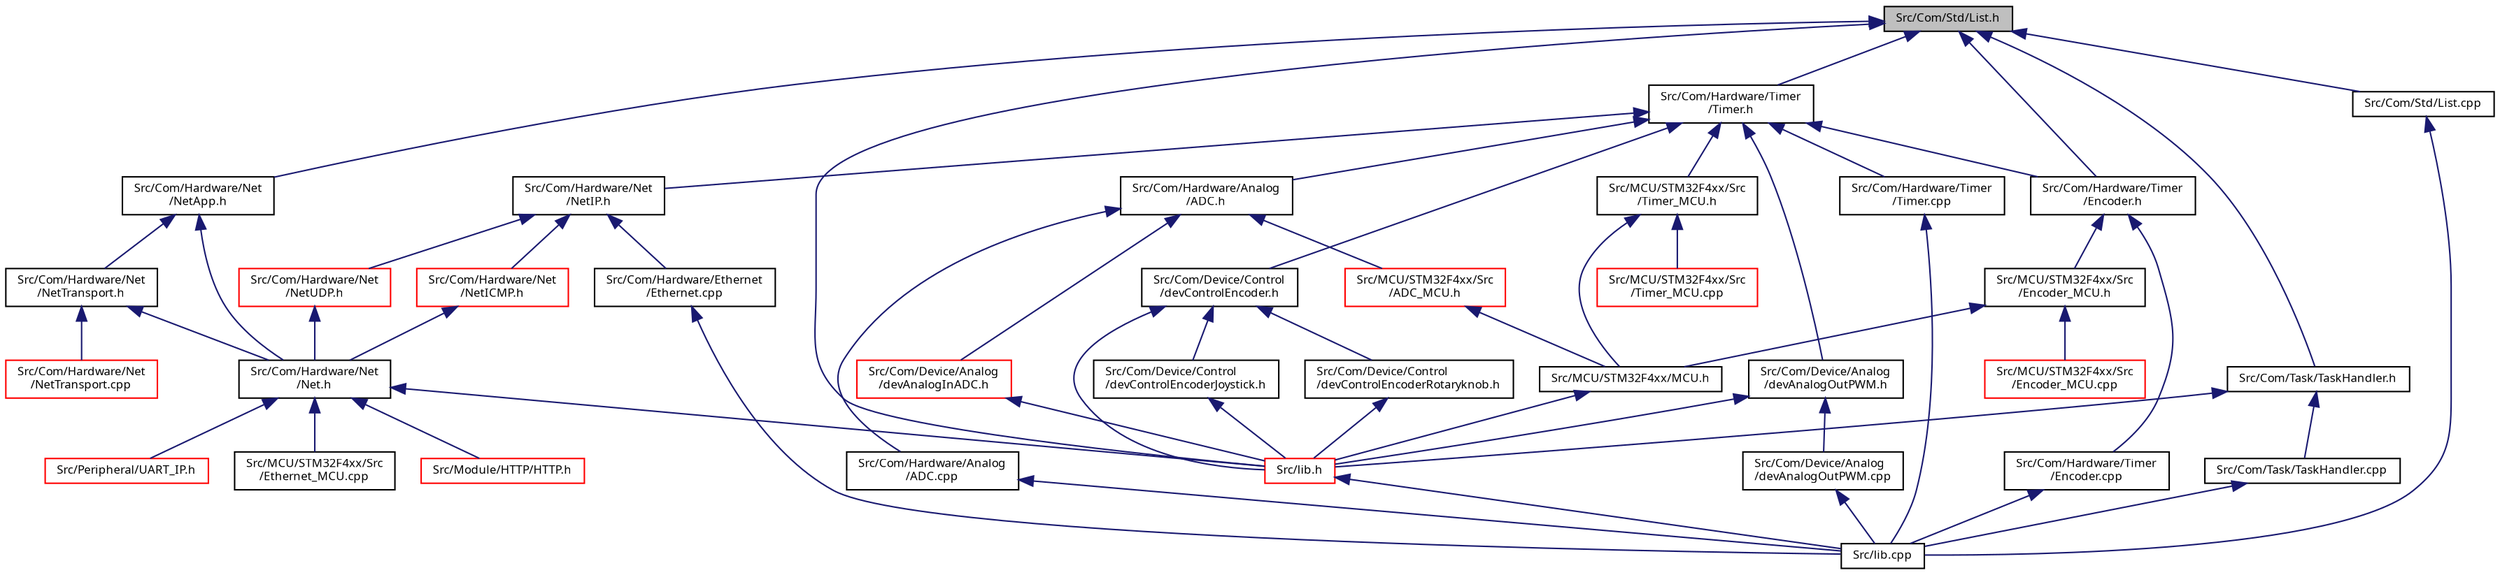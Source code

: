 digraph "Src/Com/Std/List.h"
{
  edge [fontname="Sans",fontsize="8",labelfontname="Sans",labelfontsize="8"];
  node [fontname="Sans",fontsize="8",shape=record];
  Node1 [label="Src/Com/Std/List.h",height=0.2,width=0.4,color="black", fillcolor="grey75", style="filled", fontcolor="black"];
  Node1 -> Node2 [dir="back",color="midnightblue",fontsize="8",style="solid",fontname="Sans"];
  Node2 [label="Src/Com/Hardware/Net\l/NetApp.h",height=0.2,width=0.4,color="black", fillcolor="white", style="filled",URL="$_net_app_8h_source.html"];
  Node2 -> Node3 [dir="back",color="midnightblue",fontsize="8",style="solid",fontname="Sans"];
  Node3 [label="Src/Com/Hardware/Net\l/Net.h",height=0.2,width=0.4,color="black", fillcolor="white", style="filled",URL="$_net_8h.html"];
  Node3 -> Node4 [dir="back",color="midnightblue",fontsize="8",style="solid",fontname="Sans"];
  Node4 [label="Src/lib.h",height=0.2,width=0.4,color="red", fillcolor="white", style="filled",URL="$lib_8h.html",tooltip="Library main include file. "];
  Node4 -> Node5 [dir="back",color="midnightblue",fontsize="8",style="solid",fontname="Sans"];
  Node5 [label="Src/lib.cpp",height=0.2,width=0.4,color="black", fillcolor="white", style="filled",URL="$lib_8cpp.html",tooltip="Summary of complete library code. "];
  Node3 -> Node6 [dir="back",color="midnightblue",fontsize="8",style="solid",fontname="Sans"];
  Node6 [label="Src/MCU/STM32F4xx/Src\l/Ethernet_MCU.cpp",height=0.2,width=0.4,color="black", fillcolor="white", style="filled",URL="$_ethernet___m_c_u_8cpp_source.html"];
  Node3 -> Node7 [dir="back",color="midnightblue",fontsize="8",style="solid",fontname="Sans"];
  Node7 [label="Src/Module/HTTP/HTTP.h",height=0.2,width=0.4,color="red", fillcolor="white", style="filled",URL="$_h_t_t_p_2_h_t_t_p_8h_source.html"];
  Node3 -> Node8 [dir="back",color="midnightblue",fontsize="8",style="solid",fontname="Sans"];
  Node8 [label="Src/Peripheral/UART_IP.h",height=0.2,width=0.4,color="red", fillcolor="white", style="filled",URL="$_u_a_r_t___i_p_8h.html"];
  Node2 -> Node9 [dir="back",color="midnightblue",fontsize="8",style="solid",fontname="Sans"];
  Node9 [label="Src/Com/Hardware/Net\l/NetTransport.h",height=0.2,width=0.4,color="black", fillcolor="white", style="filled",URL="$_net_transport_8h_source.html"];
  Node9 -> Node3 [dir="back",color="midnightblue",fontsize="8",style="solid",fontname="Sans"];
  Node9 -> Node10 [dir="back",color="midnightblue",fontsize="8",style="solid",fontname="Sans"];
  Node10 [label="Src/Com/Hardware/Net\l/NetTransport.cpp",height=0.2,width=0.4,color="red", fillcolor="white", style="filled",URL="$_net_transport_8cpp_source.html"];
  Node1 -> Node4 [dir="back",color="midnightblue",fontsize="8",style="solid",fontname="Sans"];
  Node1 -> Node11 [dir="back",color="midnightblue",fontsize="8",style="solid",fontname="Sans"];
  Node11 [label="Src/Com/Task/TaskHandler.h",height=0.2,width=0.4,color="black", fillcolor="white", style="filled",URL="$_task_handler_8h.html"];
  Node11 -> Node4 [dir="back",color="midnightblue",fontsize="8",style="solid",fontname="Sans"];
  Node11 -> Node12 [dir="back",color="midnightblue",fontsize="8",style="solid",fontname="Sans"];
  Node12 [label="Src/Com/Task/TaskHandler.cpp",height=0.2,width=0.4,color="black", fillcolor="white", style="filled",URL="$_task_handler_8cpp.html"];
  Node12 -> Node5 [dir="back",color="midnightblue",fontsize="8",style="solid",fontname="Sans"];
  Node1 -> Node13 [dir="back",color="midnightblue",fontsize="8",style="solid",fontname="Sans"];
  Node13 [label="Src/Com/Hardware/Timer\l/Encoder.h",height=0.2,width=0.4,color="black", fillcolor="white", style="filled",URL="$_encoder_8h.html"];
  Node13 -> Node14 [dir="back",color="midnightblue",fontsize="8",style="solid",fontname="Sans"];
  Node14 [label="Src/Com/Hardware/Timer\l/Encoder.cpp",height=0.2,width=0.4,color="black", fillcolor="white", style="filled",URL="$_encoder_8cpp.html"];
  Node14 -> Node5 [dir="back",color="midnightblue",fontsize="8",style="solid",fontname="Sans"];
  Node13 -> Node15 [dir="back",color="midnightblue",fontsize="8",style="solid",fontname="Sans"];
  Node15 [label="Src/MCU/STM32F4xx/Src\l/Encoder_MCU.h",height=0.2,width=0.4,color="black", fillcolor="white", style="filled",URL="$_encoder___m_c_u_8h.html"];
  Node15 -> Node16 [dir="back",color="midnightblue",fontsize="8",style="solid",fontname="Sans"];
  Node16 [label="Src/MCU/STM32F4xx/Src\l/Encoder_MCU.cpp",height=0.2,width=0.4,color="red", fillcolor="white", style="filled",URL="$_encoder___m_c_u_8cpp.html"];
  Node15 -> Node17 [dir="back",color="midnightblue",fontsize="8",style="solid",fontname="Sans"];
  Node17 [label="Src/MCU/STM32F4xx/MCU.h",height=0.2,width=0.4,color="black", fillcolor="white", style="filled",URL="$_m_c_u_8h_source.html"];
  Node17 -> Node4 [dir="back",color="midnightblue",fontsize="8",style="solid",fontname="Sans"];
  Node1 -> Node18 [dir="back",color="midnightblue",fontsize="8",style="solid",fontname="Sans"];
  Node18 [label="Src/Com/Hardware/Timer\l/Timer.h",height=0.2,width=0.4,color="black", fillcolor="white", style="filled",URL="$_hardware_2_timer_2_timer_8h_source.html"];
  Node18 -> Node19 [dir="back",color="midnightblue",fontsize="8",style="solid",fontname="Sans"];
  Node19 [label="Src/Com/Hardware/Net\l/NetIP.h",height=0.2,width=0.4,color="black", fillcolor="white", style="filled",URL="$_net_i_p_8h_source.html"];
  Node19 -> Node20 [dir="back",color="midnightblue",fontsize="8",style="solid",fontname="Sans"];
  Node20 [label="Src/Com/Hardware/Net\l/NetUDP.h",height=0.2,width=0.4,color="red", fillcolor="white", style="filled",URL="$_net_u_d_p_8h_source.html"];
  Node20 -> Node3 [dir="back",color="midnightblue",fontsize="8",style="solid",fontname="Sans"];
  Node19 -> Node21 [dir="back",color="midnightblue",fontsize="8",style="solid",fontname="Sans"];
  Node21 [label="Src/Com/Hardware/Net\l/NetICMP.h",height=0.2,width=0.4,color="red", fillcolor="white", style="filled",URL="$_net_i_c_m_p_8h_source.html"];
  Node21 -> Node3 [dir="back",color="midnightblue",fontsize="8",style="solid",fontname="Sans"];
  Node19 -> Node22 [dir="back",color="midnightblue",fontsize="8",style="solid",fontname="Sans"];
  Node22 [label="Src/Com/Hardware/Ethernet\l/Ethernet.cpp",height=0.2,width=0.4,color="black", fillcolor="white", style="filled",URL="$_ethernet_8cpp_source.html"];
  Node22 -> Node5 [dir="back",color="midnightblue",fontsize="8",style="solid",fontname="Sans"];
  Node18 -> Node23 [dir="back",color="midnightblue",fontsize="8",style="solid",fontname="Sans"];
  Node23 [label="Src/Com/Device/Analog\l/devAnalogOutPWM.h",height=0.2,width=0.4,color="black", fillcolor="white", style="filled",URL="$dev_analog_out_p_w_m_8h.html"];
  Node23 -> Node4 [dir="back",color="midnightblue",fontsize="8",style="solid",fontname="Sans"];
  Node23 -> Node24 [dir="back",color="midnightblue",fontsize="8",style="solid",fontname="Sans"];
  Node24 [label="Src/Com/Device/Analog\l/devAnalogOutPWM.cpp",height=0.2,width=0.4,color="black", fillcolor="white", style="filled",URL="$dev_analog_out_p_w_m_8cpp.html"];
  Node24 -> Node5 [dir="back",color="midnightblue",fontsize="8",style="solid",fontname="Sans"];
  Node18 -> Node25 [dir="back",color="midnightblue",fontsize="8",style="solid",fontname="Sans"];
  Node25 [label="Src/Com/Device/Control\l/devControlEncoder.h",height=0.2,width=0.4,color="black", fillcolor="white", style="filled",URL="$dev_control_encoder_8h.html"];
  Node25 -> Node4 [dir="back",color="midnightblue",fontsize="8",style="solid",fontname="Sans"];
  Node25 -> Node26 [dir="back",color="midnightblue",fontsize="8",style="solid",fontname="Sans"];
  Node26 [label="Src/Com/Device/Control\l/devControlEncoderJoystick.h",height=0.2,width=0.4,color="black", fillcolor="white", style="filled",URL="$dev_control_encoder_joystick_8h.html"];
  Node26 -> Node4 [dir="back",color="midnightblue",fontsize="8",style="solid",fontname="Sans"];
  Node25 -> Node27 [dir="back",color="midnightblue",fontsize="8",style="solid",fontname="Sans"];
  Node27 [label="Src/Com/Device/Control\l/devControlEncoderRotaryknob.h",height=0.2,width=0.4,color="black", fillcolor="white", style="filled",URL="$dev_control_encoder_rotaryknob_8h.html"];
  Node27 -> Node4 [dir="back",color="midnightblue",fontsize="8",style="solid",fontname="Sans"];
  Node18 -> Node28 [dir="back",color="midnightblue",fontsize="8",style="solid",fontname="Sans"];
  Node28 [label="Src/Com/Hardware/Analog\l/ADC.h",height=0.2,width=0.4,color="black", fillcolor="white", style="filled",URL="$_a_d_c_8h.html"];
  Node28 -> Node29 [dir="back",color="midnightblue",fontsize="8",style="solid",fontname="Sans"];
  Node29 [label="Src/Com/Device/Analog\l/devAnalogInADC.h",height=0.2,width=0.4,color="red", fillcolor="white", style="filled",URL="$dev_analog_in_a_d_c_8h.html"];
  Node29 -> Node4 [dir="back",color="midnightblue",fontsize="8",style="solid",fontname="Sans"];
  Node28 -> Node30 [dir="back",color="midnightblue",fontsize="8",style="solid",fontname="Sans"];
  Node30 [label="Src/Com/Hardware/Analog\l/ADC.cpp",height=0.2,width=0.4,color="black", fillcolor="white", style="filled",URL="$_a_d_c_8cpp.html"];
  Node30 -> Node5 [dir="back",color="midnightblue",fontsize="8",style="solid",fontname="Sans"];
  Node28 -> Node31 [dir="back",color="midnightblue",fontsize="8",style="solid",fontname="Sans"];
  Node31 [label="Src/MCU/STM32F4xx/Src\l/ADC_MCU.h",height=0.2,width=0.4,color="red", fillcolor="white", style="filled",URL="$_a_d_c___m_c_u_8h.html"];
  Node31 -> Node17 [dir="back",color="midnightblue",fontsize="8",style="solid",fontname="Sans"];
  Node18 -> Node13 [dir="back",color="midnightblue",fontsize="8",style="solid",fontname="Sans"];
  Node18 -> Node32 [dir="back",color="midnightblue",fontsize="8",style="solid",fontname="Sans"];
  Node32 [label="Src/Com/Hardware/Timer\l/Timer.cpp",height=0.2,width=0.4,color="black", fillcolor="white", style="filled",URL="$_hardware_2_timer_2_timer_8cpp_source.html"];
  Node32 -> Node5 [dir="back",color="midnightblue",fontsize="8",style="solid",fontname="Sans"];
  Node18 -> Node33 [dir="back",color="midnightblue",fontsize="8",style="solid",fontname="Sans"];
  Node33 [label="Src/MCU/STM32F4xx/Src\l/Timer_MCU.h",height=0.2,width=0.4,color="black", fillcolor="white", style="filled",URL="$_timer___m_c_u_8h.html"];
  Node33 -> Node34 [dir="back",color="midnightblue",fontsize="8",style="solid",fontname="Sans"];
  Node34 [label="Src/MCU/STM32F4xx/Src\l/Timer_MCU.cpp",height=0.2,width=0.4,color="red", fillcolor="white", style="filled",URL="$_timer___m_c_u_8cpp.html"];
  Node33 -> Node17 [dir="back",color="midnightblue",fontsize="8",style="solid",fontname="Sans"];
  Node1 -> Node35 [dir="back",color="midnightblue",fontsize="8",style="solid",fontname="Sans"];
  Node35 [label="Src/Com/Std/List.cpp",height=0.2,width=0.4,color="black", fillcolor="white", style="filled",URL="$_list_8cpp.html"];
  Node35 -> Node5 [dir="back",color="midnightblue",fontsize="8",style="solid",fontname="Sans"];
}
